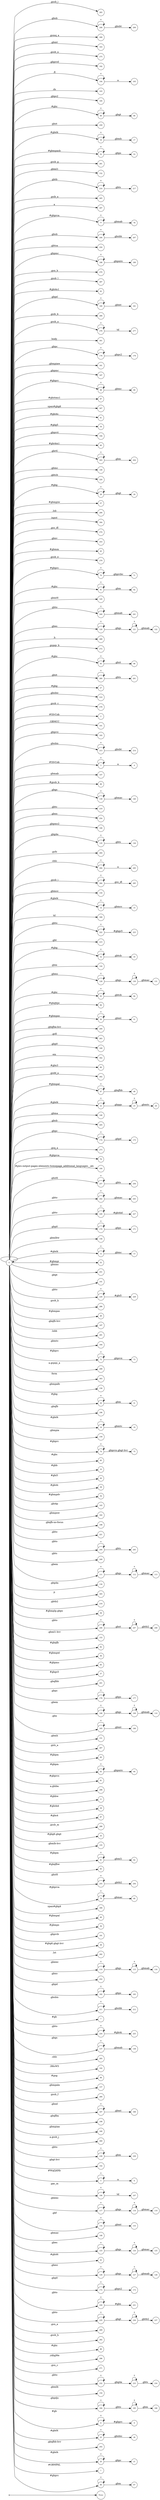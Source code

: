 digraph NFA {
  rankdir=LR;
  node [shape=circle, fontsize=10];
  __start [shape=point, label=""];
  __start -> None;
  283 [label="283"];
  208 [label="208"];
  268 [label="268"];
  163 [label="163"];
  275 [label="275"];
  51 [label="51"];
  192 [label="192"];
  181 [label="181"];
  104 [label="104"];
  130 [label="130"];
  103 [label="103"];
  195 [label="195"];
  89 [label="89"];
  259 [label="259"];
  16 [label="16"];
  52 [label="52"];
  62 [label="62"];
  281 [label="281"];
  140 [label="140"];
  152 [label="152"];
  216 [label="216"];
  15 [label="15"];
  265 [label="265"];
  297 [label="297"];
  77 [label="77"];
  206 [label="206"];
  31 [label="31"];
  250 [label="250"];
  185 [label="185"];
  188 [label="188"];
  270 [label="270"];
  287 [label="287"];
  42 [label="42"];
  180 [label="180"];
  233 [label="233"];
  266 [label="266"];
  295 [label="295"];
  276 [label="276"];
  78 [label="78"];
  301 [label="301"];
  178 [label="178"];
  80 [label="80"];
  161 [label="161"];
  187 [label="187"];
  68 [label="68"];
  4 [label="4"];
  97 [label="97"];
  307 [label="307"];
  41 [label="41"];
  34 [label="34"];
  194 [label="194"];
  231 [label="231"];
  48 [label="48"];
  40 [label="40"];
  33 [label="33"];
  203 [label="203"];
  149 [label="149"];
  220 [label="220"];
  28 [label="28"];
  57 [label="57"];
  290 [label="290"];
  304 [label="304"];
  274 [label="274"];
  253 [label="253"];
  45 [label="45"];
  279 [label="279"];
  179 [label="179"];
  70 [label="70"];
  26 [label="26"];
  91 [label="91"];
  21 [label="21"];
  145 [label="145"];
  240 [label="240"];
  120 [label="120"];
  236 [label="236"];
  289 [label="289"];
  272 [label="272"];
  166 [label="166"];
  95 [label="95"];
  116 [label="116"];
  133 [label="133"];
  260 [label="260"];
  27 [label="27"];
  210 [label="210"];
  278 [label="278"];
  2 [label="2"];
  101 [label="101"];
  168 [label="168"];
  193 [label="193"];
  213 [label="213"];
  0 [label="0"];
  3 [label="3"];
  96 [label="96"];
  121 [label="121"];
  207 [label="207"];
  147 [label="147"];
  225 [label="225"];
  113 [label="113"];
  99 [label="99"];
  186 [label="186"];
  139 [label="139"];
  219 [label="219"];
  254 [label="254"];
  107 [label="107"];
  128 [label="128"];
  23 [label="23"];
  190 [label="190"];
  17 [label="17"];
  135 [label="135"];
  264 [label="264"];
  294 [label="294"];
  256 [label="256"];
  284 [label="284"];
  90 [label="90"];
  150 [label="150"];
  14 [label="14"];
  258 [label="258"];
  308 [label="308"];
  222 [label="222"];
  69 [label="69"];
  215 [label="215"];
  32 [label="32"];
  144 [label="144"];
  129 [label="129"];
  93 [label="93"];
  84 [label="84"];
  50 [label="50"];
  200 [label="200"];
  263 [label="263"];
  169 [label="169"];
  302 [label="302"];
  86 [label="86"];
  138 [label="138"];
  245 [label="245"];
  262 [label="262"];
  47 [label="47"];
  22 [label="22"];
  234 [label="234"];
  29 [label="29"];
  146 [label="146"];
  171 [label="171"];
  24 [label="24"];
  205 [label="205"];
  174 [label="174"];
  277 [label="277"];
  173 [label="173"];
  273 [label="273"];
  212 [label="212"];
  76 [label="76"];
  71 [label="71"];
  100 [label="100"];
  257 [label="257"];
  242 [label="242"];
  226 [label="226"];
  170 [label="170"];
  156 [label="156"];
  12 [label="12"];
  55 [label="55"];
  53 [label="53"];
  251 [label="251"];
  141 [label="141"];
  228 [label="228"];
  286 [label="286"];
  122 [label="122"];
  49 [label="49"];
  197 [label="197"];
  291 [label="291"];
  183 [label="183"];
  164 [label="164"];
  247 [label="247"];
  72 [label="72"];
  299 [label="299"];
  303 [label="303"];
  158 [label="158"];
  30 [label="30"];
  196 [label="196"];
  18 [label="18"];
  159 [label="159"];
  74 [label="74"];
  175 [label="175"];
  85 [label="85"];
  10 [label="10"];
  44 [label="44"];
  38 [label="38"];
  54 [label="54"];
  124 [label="124"];
  115 [label="115"];
  75 [label="75"];
  119 [label="119"];
  127 [label="127"];
  143 [label="143"];
  162 [label="162"];
  177 [label="177"];
  198 [label="198"];
  229 [label="229"];
  221 [label="221"];
  244 [label="244"];
  249 [label="249"];
  111 [label="111"];
  134 [label="134"];
  6 [label="6"];
  285 [label="285"];
  305 [label="305"];
  218 [label="218"];
  58 [label="58"];
  246 [label="246"];
  153 [label="153"];
  223 [label="223"];
  82 [label="82"];
  56 [label="56"];
  239 [label="239"];
  65 [label="65"];
  37 [label="37"];
  201 [label="201"];
  13 [label="13"];
  176 [label="176"];
  108 [label="108"];
  110 [label="110"];
  165 [label="165"];
  261 [label="261"];
  151 [label="151"];
  267 [label="267"];
  60 [label="60"];
  63 [label="63"];
  81 [label="81"];
  298 [label="298"];
  64 [label="64"];
  11 [label="11"];
  39 [label="39"];
  87 [label="87"];
  136 [label="136"];
  288 [label="288"];
  35 [label="35"];
  189 [label="189"];
  155 [label="155"];
  61 [label="61"];
  83 [label="83"];
  217 [label="217"];
  255 [label="255"];
  79 [label="79"];
  227 [label="227"];
  306 [label="306"];
  204 [label="204"];
  46 [label="46"];
  59 [label="59"];
  191 [label="191"];
  36 [label="36"];
  19 [label="19"];
  9 [label="9"];
  292 [label="292"];
  114 [label="114"];
  252 [label="252"];
  182 [label="182"];
  211 [label="211"];
  7 [label="7"];
  224 [label="224"];
  237 [label="237"];
  137 [label="137"];
  293 [label="293"];
  105 [label="105"];
  131 [label="131"];
  102 [label="102"];
  73 [label="73"];
  94 [label="94"];
  98 [label="98"];
  157 [label="157"];
  214 [label="214"];
  280 [label="280"];
  167 [label="167"];
  199 [label="199"];
  160 [label="160"];
  300 [label="300"];
  238 [label="238"];
  142 [label="142"];
  5 [label="5"];
  209 [label="209"];
  92 [label="92"];
  106 [label="106"];
  112 [label="112"];
  117 [label="117"];
  132 [label="132"];
  148 [label="148"];
  123 [label="123"];
  43 [label="43"];
  118 [label="118"];
  126 [label="126"];
  172 [label="172"];
  230 [label="230"];
  235 [label="235"];
  269 [label="269"];
  282 [label="282"];
  88 [label="88"];
  243 [label="243"];
  109 [label="109"];
  296 [label="296"];
  67 [label="67"];
  271 [label="271"];
  232 [label="232"];
  154 [label="154"];
  184 [label="184"];
  8 [label="8"];
  25 [label="25"];
  125 [label="125"];
  202 [label="202"];
  248 [label="248"];
  241 [label="241"];
  20 [label="20"];
  1 [label="1"];
  66 [label="66"];
  { node [shape=doublecircle]; 1 2 4 6 7 9 10 11 13 15 17 19 21 24 26 27 29 31 33 34 35 36 37 38 39 40 41 42 43 44 45 46 48 49 51 53 54 55 56 57 58 59 60 62 64 65 67 69 71 73 75 76 78 80 81 82 83 84 85 86 87 88 90 92 94 96 97 98 99 100 101 102 103 105 107 110 113 116 119 122 125 128 131 133 134 136 138 140 141 142 143 144 145 146 147 148 149 150 151 152 153 154 155 156 157 158 159 160 161 162 163 164 166 168 169 171 173 175 177 179 181 183 186 187 189 190 191 192 193 194 195 196 197 198 199 200 201 202 204 205 207 209 210 212 214 215 217 218 219 220 221 223 225 227 229 231 234 237 239 241 243 245 248 249 250 251 252 253 254 256 258 259 261 262 263 264 265 266 267 268 269 270 271 272 273 274 275 277 278 279 280 281 282 283 285 286 287 288 289 290 291 292 293 295 296 297 298 299 300 301 302 303 304 305 306 307 308 }
  0 -> 0 [label="*"];
  0 -> 1 [label="#GBMPAL"];
  0 -> 2 [label="#SIvCob"];
  0 -> 3 [label="#SIvCob"];
  3 -> 3 [label="*"];
  3 -> 4 [label="a"];
  0 -> 5 [label="#WqQANb"];
  5 -> 5 [label="*"];
  5 -> 6 [label="a"];
  0 -> 7 [label="#gb"];
  0 -> 8 [label="#gb"];
  8 -> 8 [label="*"];
  8 -> 9 [label="#gbprc"];
  0 -> 10 [label="#gbb"];
  0 -> 11 [label="#gbbw"];
  0 -> 12 [label="#gbd4"];
  12 -> 12 [label="*"];
  12 -> 13 [label=".gbmc"];
  0 -> 14 [label="#gbd4"];
  14 -> 14 [label="*"];
  14 -> 15 [label=".gbmcc"];
  0 -> 16 [label="#gbd4"];
  16 -> 16 [label="*"];
  16 -> 17 [label=".gbmh"];
  0 -> 18 [label="#gbd4"];
  18 -> 18 [label="*"];
  18 -> 19 [label=".gbmtc"];
  0 -> 20 [label="#gbd4"];
  20 -> 20 [label="*"];
  20 -> 21 [label=".gbpc"];
  0 -> 22 [label="#gbd4"];
  22 -> 22 [label="*"];
  22 -> 23 [label=".gbpgs"];
  23 -> 23 [label="*"];
  23 -> 24 [label=".gbmtc"];
  0 -> 25 [label="#gbd4"];
  25 -> 25 [label="*"];
  25 -> 26 [label=".gbsbic"];
  0 -> 27 [label="#gbg"];
  0 -> 28 [label="#gbg"];
  28 -> 28 [label="*"];
  28 -> 29 [label=".gbgt"];
  0 -> 30 [label="#gbg"];
  30 -> 30 [label="*"];
  30 -> 31 [label=".gbm"];
  0 -> 32 [label="#gbg"];
  32 -> 32 [label="*"];
  32 -> 33 [label=".gbtcb"];
  0 -> 34 [label="#gbg5"];
  0 -> 35 [label="#gbg6.gbgt"];
  0 -> 36 [label="#gbg6.gbgt-hvr"];
  0 -> 37 [label="#gbgs5"];
  0 -> 38 [label="#gbi4i"];
  0 -> 39 [label="#gbi4id"];
  0 -> 40 [label="#gbi4m1"];
  0 -> 41 [label="#gbi4s"];
  0 -> 42 [label="#gbi4s1"];
  0 -> 43 [label="#gbi4t"];
  0 -> 44 [label="#gbi5"];
  0 -> 45 [label="#gbmm"];
  0 -> 46 [label="#gbmpal"];
  0 -> 47 [label="#gbmpal"];
  47 -> 47 [label="*"];
  47 -> 48 [label=".gbqfbb"];
  0 -> 49 [label="#gbmpas"];
  0 -> 50 [label="#gbmpas"];
  50 -> 50 [label="*"];
  50 -> 51 [label=".gbmt"];
  0 -> 52 [label="#gbmpasb"];
  52 -> 52 [label="*"];
  52 -> 53 [label=".gbps"];
  0 -> 54 [label="#gbmpdv"];
  0 -> 55 [label="#gbmpi"];
  0 -> 56 [label="#gbmpid"];
  0 -> 57 [label="#gbmpiw"];
  0 -> 58 [label="#gbmplp.gbps"];
  0 -> 59 [label="#gbmps"];
  0 -> 60 [label="#gbpm"];
  0 -> 61 [label="#gbpm"];
  61 -> 61 [label="*"];
  61 -> 62 [label=".gbml1"];
  0 -> 63 [label="#gbpm"];
  63 -> 63 [label="*"];
  63 -> 64 [label=".gbpmtc"];
  0 -> 65 [label="#gbpms"];
  0 -> 66 [label="#gbprc"];
  66 -> 66 [label="*"];
  66 -> 67 [label=".gbm"];
  0 -> 68 [label="#gbprc"];
  68 -> 68 [label="*"];
  68 -> 69 [label=".gbmc"];
  0 -> 70 [label="#gbprc"];
  70 -> 70 [label="*"];
  70 -> 71 [label=".gbprcbc"];
  0 -> 72 [label="#gbprc"];
  72 -> 72 [label="*"];
  72 -> 73 [label=".gbprcx"];
  0 -> 74 [label="#gbprc"];
  74 -> 74 [label="*"];
  74 -> 75 [label=".gbprcx.gbgt-hvr"];
  0 -> 76 [label="#gbprca"];
  0 -> 77 [label="#gbprca"];
  77 -> 77 [label="*"];
  77 -> 78 [label=".gbmab"];
  0 -> 79 [label="#gbprca"];
  79 -> 79 [label="*"];
  79 -> 80 [label=".gbmac"];
  0 -> 81 [label="#gbprcs"];
  0 -> 82 [label="#gbqfb"];
  0 -> 83 [label="#gbqfbw"];
  0 -> 84 [label="#gbqfqw"];
  0 -> 85 [label="#gbs"];
  0 -> 86 [label="#gbx3"];
  0 -> 87 [label="#gbx4"];
  0 -> 88 [label="#gbz"];
  0 -> 89 [label="#gbz"];
  89 -> 89 [label="*"];
  89 -> 90 [label=".gbgt"];
  0 -> 91 [label="#gbz"];
  91 -> 91 [label="*"];
  91 -> 92 [label=".gbm"];
  0 -> 93 [label="#gbz"];
  93 -> 93 [label="*"];
  93 -> 94 [label=".gbtcb"];
  0 -> 95 [label="#gbz"];
  95 -> 95 [label="*"];
  95 -> 96 [label=".gbzt"];
  0 -> 97 [label="#gbztms1"];
  0 -> 98 [label="#gog"];
  0 -> 99 [label="#gssb_b"];
  0 -> 100 [label="#gws-output-pages-elements-homepage_additional_languages__als"];
  0 -> 101 [label=".GBMCC"];
  0 -> 102 [label=".H6sW5"];
  0 -> 103 [label=".ds"];
  0 -> 104 [label=".fl"];
  104 -> 104 [label="*"];
  104 -> 105 [label="a"];
  0 -> 106 [label=".gac_m"];
  106 -> 106 [label="*"];
  106 -> 107 [label="td"];
  0 -> 108 [label=".gbem"];
  108 -> 108 [label="*"];
  108 -> 109 [label=".gbgs"];
  109 -> 109 [label="*"];
  109 -> 110 [label=".gbmab"];
  0 -> 111 [label=".gbem"];
  111 -> 111 [label="*"];
  111 -> 112 [label=".gbgs"];
  112 -> 112 [label="*"];
  112 -> 113 [label=".gbmac"];
  0 -> 114 [label=".gbemi"];
  114 -> 114 [label="*"];
  114 -> 115 [label=".gbgs"];
  115 -> 115 [label="*"];
  115 -> 116 [label=".gbmab"];
  0 -> 117 [label=".gbemi"];
  117 -> 117 [label="*"];
  117 -> 118 [label=".gbgs"];
  118 -> 118 [label="*"];
  118 -> 119 [label=".gbmac"];
  0 -> 120 [label=".gbes"];
  120 -> 120 [label="*"];
  120 -> 121 [label=".gbgs"];
  121 -> 121 [label="*"];
  121 -> 122 [label=".gbmab"];
  0 -> 123 [label=".gbes"];
  123 -> 123 [label="*"];
  123 -> 124 [label=".gbgs"];
  124 -> 124 [label="*"];
  124 -> 125 [label=".gbmac"];
  0 -> 126 [label=".gbesi"];
  126 -> 126 [label="*"];
  126 -> 127 [label=".gbgs"];
  127 -> 127 [label="*"];
  127 -> 128 [label=".gbmab"];
  0 -> 129 [label=".gbesi"];
  129 -> 129 [label="*"];
  129 -> 130 [label=".gbgs"];
  130 -> 130 [label="*"];
  130 -> 131 [label=".gbmac"];
  0 -> 132 [label=".gbf"];
  132 -> 132 [label="*"];
  132 -> 133 [label=".gbmt"];
  0 -> 134 [label=".gbg4a"];
  0 -> 135 [label=".gbg4a"];
  135 -> 135 [label="*"];
  135 -> 136 [label=".gbts"];
  0 -> 137 [label=".gbgs"];
  137 -> 137 [label="*"];
  137 -> 138 [label=".gbmab"];
  0 -> 139 [label=".gbgs"];
  139 -> 139 [label="*"];
  139 -> 140 [label=".gbmac"];
  0 -> 141 [label=".gbgt"];
  0 -> 142 [label=".gbgt-hvr"];
  0 -> 143 [label=".gbi4p"];
  0 -> 144 [label=".gbm"];
  0 -> 145 [label=".gbm0l"];
  0 -> 146 [label=".gbma"];
  0 -> 147 [label=".gbmab"];
  0 -> 148 [label=".gbmac"];
  0 -> 149 [label=".gbmc"];
  0 -> 150 [label=".gbmcc"];
  0 -> 151 [label=".gbmh"];
  0 -> 152 [label=".gbml1"];
  0 -> 153 [label=".gbml1-hvr"];
  0 -> 154 [label=".gbmlb"];
  0 -> 155 [label=".gbmlb-hvr"];
  0 -> 156 [label=".gbmlbw"];
  0 -> 157 [label=".gbmpala"];
  0 -> 158 [label=".gbmpalb"];
  0 -> 159 [label=".gbmpia"];
  0 -> 160 [label=".gbmpiaa"];
  0 -> 161 [label=".gbmpiaw"];
  0 -> 162 [label=".gbmpnw"];
  0 -> 163 [label=".gbmt"];
  0 -> 164 [label=".gbmtc"];
  0 -> 165 [label=".gbn"];
  165 -> 165 [label="*"];
  165 -> 166 [label=".gbmt"];
  0 -> 167 [label=".gbnd"];
  167 -> 167 [label="*"];
  167 -> 168 [label=".gbmt"];
  0 -> 169 [label=".gbp0"];
  0 -> 170 [label=".gbp0"];
  170 -> 170 [label="*"];
  170 -> 171 [label=".gbps"];
  0 -> 172 [label=".gbp0"];
  172 -> 172 [label="*"];
  172 -> 173 [label=".gbps2"];
  0 -> 174 [label=".gbpc"];
  174 -> 174 [label="*"];
  174 -> 175 [label=".gbpd"];
  0 -> 176 [label=".gbpc"];
  176 -> 176 [label="*"];
  176 -> 177 [label=".gbps"];
  0 -> 178 [label=".gbpc"];
  178 -> 178 [label="*"];
  178 -> 179 [label=".gbps2"];
  0 -> 180 [label=".gbpd"];
  180 -> 180 [label="*"];
  180 -> 181 [label=".gbmt"];
  0 -> 182 [label=".gbpd"];
  182 -> 182 [label="*"];
  182 -> 183 [label=".gbps"];
  0 -> 184 [label=".gbpdjs"];
  184 -> 184 [label="*"];
  184 -> 185 [label=".gbto"];
  185 -> 185 [label="*"];
  185 -> 186 [label=".gbm"];
  0 -> 187 [label=".gbpmc"];
  0 -> 188 [label=".gbpmc"];
  188 -> 188 [label="*"];
  188 -> 189 [label=".gbpmtc"];
  0 -> 190 [label=".gbpms2"];
  0 -> 191 [label=".gbprcb"];
  0 -> 192 [label=".gbprcd"];
  0 -> 193 [label=".gbprci"];
  0 -> 194 [label=".gbprct"];
  0 -> 195 [label=".gbps2"];
  0 -> 196 [label=".gbqfb"];
  0 -> 197 [label=".gbqfb-hvr"];
  0 -> 198 [label=".gbqfb-no-focus"];
  0 -> 199 [label=".gbqfba"];
  0 -> 200 [label=".gbqfba-hvr"];
  0 -> 201 [label=".gbqfbb"];
  0 -> 202 [label=".gbqfbb-hvr"];
  0 -> 203 [label=".gbrtl"];
  203 -> 203 [label="*"];
  203 -> 204 [label=".gbm"];
  0 -> 205 [label=".gbsb"];
  0 -> 206 [label=".gbsb"];
  206 -> 206 [label="*"];
  206 -> 207 [label=".gbsbb"];
  0 -> 208 [label=".gbsb"];
  208 -> 208 [label="*"];
  208 -> 209 [label=".gbsbt"];
  0 -> 210 [label=".gbsbic"];
  0 -> 211 [label=".gbsbis"];
  211 -> 211 [label="*"];
  211 -> 212 [label=".gbsbb"];
  0 -> 213 [label=".gbsbis"];
  213 -> 213 [label="*"];
  213 -> 214 [label=".gbsbt"];
  0 -> 215 [label=".gbt"];
  0 -> 216 [label=".gbtb"];
  216 -> 216 [label="*"];
  216 -> 217 [label=".gbts"];
  0 -> 218 [label=".gbtb2"];
  0 -> 219 [label=".gbtc"];
  0 -> 220 [label=".gbtcb"];
  0 -> 221 [label=".gbto"];
  0 -> 222 [label=".gbto"];
  222 -> 222 [label="*"];
  222 -> 223 [label="#gbgs5"];
  0 -> 224 [label=".gbto"];
  224 -> 224 [label="*"];
  224 -> 225 [label="#gbi4i"];
  0 -> 226 [label=".gbto"];
  226 -> 226 [label="*"];
  226 -> 227 [label="#gbi4id"];
  0 -> 228 [label=".gbto"];
  228 -> 228 [label="*"];
  228 -> 229 [label="#gbi5"];
  0 -> 230 [label=".gbto"];
  230 -> 230 [label="*"];
  230 -> 231 [label="#gbs"];
  0 -> 232 [label=".gbto"];
  232 -> 232 [label="*"];
  232 -> 233 [label=".gbg4a"];
  233 -> 233 [label="*"];
  233 -> 234 [label=".gbts"];
  0 -> 235 [label=".gbto"];
  235 -> 235 [label="*"];
  235 -> 236 [label=".gbgt"];
  236 -> 236 [label="*"];
  236 -> 237 [label=".gbtb2"];
  0 -> 238 [label=".gbto"];
  238 -> 238 [label="*"];
  238 -> 239 [label=".gbm"];
  0 -> 240 [label=".gbto"];
  240 -> 240 [label="*"];
  240 -> 241 [label=".gbmab"];
  0 -> 242 [label=".gbto"];
  242 -> 242 [label="*"];
  242 -> 243 [label=".gbmac"];
  0 -> 244 [label=".gbto"];
  244 -> 244 [label="*"];
  244 -> 245 [label=".gbts"];
  0 -> 246 [label=".gbto"];
  246 -> 246 [label="*"];
  246 -> 247 [label=".gbzt"];
  247 -> 247 [label="*"];
  247 -> 248 [label=".gbtb2"];
  0 -> 249 [label=".gbts"];
  0 -> 250 [label=".gbtsa"];
  0 -> 251 [label=".gbxms"];
  0 -> 252 [label=".gbxo"];
  0 -> 253 [label=".gbxv"];
  0 -> 254 [label=".gbxx"];
  0 -> 255 [label=".gbz0l"];
  255 -> 255 [label="*"];
  255 -> 256 [label=".gbtb2"];
  0 -> 257 [label=".gbz0l"];
  257 -> 257 [label="*"];
  257 -> 258 [label=".gbts"];
  0 -> 259 [label=".gbzt"];
  0 -> 260 [label=".gbzt"];
  260 -> 260 [label="*"];
  260 -> 261 [label=".gbts"];
  0 -> 262 [label=".gsdd_a"];
  0 -> 263 [label=".gsfi"];
  0 -> 264 [label=".gsfs"];
  0 -> 265 [label=".gsib_a"];
  0 -> 266 [label=".gsib_b"];
  0 -> 267 [label=".gsls_a"];
  0 -> 268 [label=".gsmq_a"];
  0 -> 269 [label=".gsn_a"];
  0 -> 270 [label=".gsn_b"];
  0 -> 271 [label=".gsn_c"];
  0 -> 272 [label=".gspqs_b"];
  0 -> 273 [label=".gsq_a"];
  0 -> 274 [label=".gss_ifl"];
  0 -> 275 [label=".gssb_a"];
  0 -> 276 [label=".gssb_a"];
  276 -> 276 [label="*"];
  276 -> 277 [label="td"];
  0 -> 278 [label=".gssb_c"];
  0 -> 279 [label=".gssb_e"];
  0 -> 280 [label=".gssb_f"];
  0 -> 281 [label=".gssb_g"];
  0 -> 282 [label=".gssb_h"];
  0 -> 283 [label=".gssb_i"];
  0 -> 284 [label=".gssb_i"];
  284 -> 284 [label="*"];
  284 -> 285 [label=".gss_ifl"];
  0 -> 286 [label=".gssb_k"];
  0 -> 287 [label=".gssb_l"];
  0 -> 288 [label=".gssb_m"];
  0 -> 289 [label=".h"];
  0 -> 290 [label=".lsb"];
  0 -> 291 [label=".lsbb"];
  0 -> 292 [label=".lst"];
  0 -> 293 [label=".sblc"];
  0 -> 294 [label=".sblc"];
  294 -> 294 [label="*"];
  294 -> 295 [label="a"];
  0 -> 296 [label=".z4hgWe"];
  0 -> 297 [label="a"];
  0 -> 298 [label="a.gbiba"];
  0 -> 299 [label="a.gspqs_a"];
  0 -> 300 [label="a.gssb_j"];
  0 -> 301 [label="body"];
  0 -> 302 [label="em"];
  0 -> 303 [label="form"];
  0 -> 304 [label="input"];
  0 -> 305 [label="p"];
  0 -> 306 [label="span#gbg4"];
  0 -> 307 [label="span#gbg6"];
  0 -> 308 [label="td"];
}
